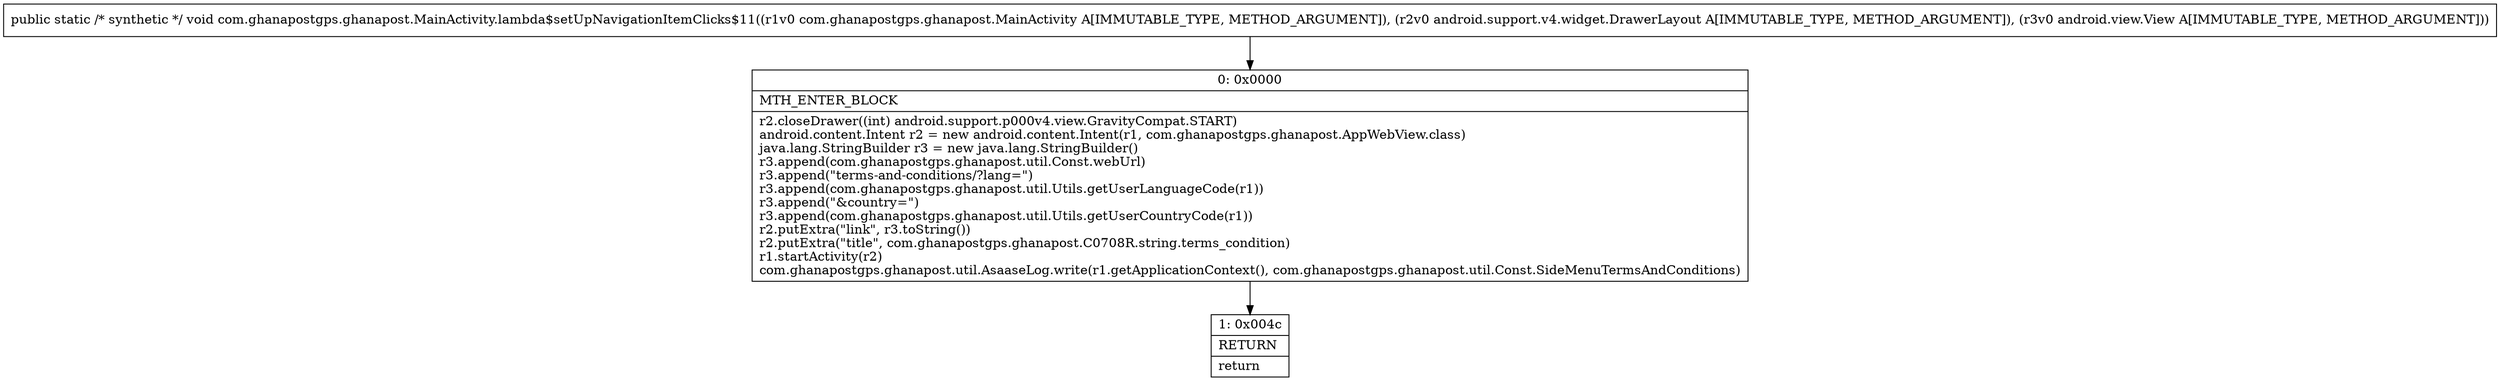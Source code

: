 digraph "CFG forcom.ghanapostgps.ghanapost.MainActivity.lambda$setUpNavigationItemClicks$11(Lcom\/ghanapostgps\/ghanapost\/MainActivity;Landroid\/support\/v4\/widget\/DrawerLayout;Landroid\/view\/View;)V" {
Node_0 [shape=record,label="{0\:\ 0x0000|MTH_ENTER_BLOCK\l|r2.closeDrawer((int) android.support.p000v4.view.GravityCompat.START)\landroid.content.Intent r2 = new android.content.Intent(r1, com.ghanapostgps.ghanapost.AppWebView.class)\ljava.lang.StringBuilder r3 = new java.lang.StringBuilder()\lr3.append(com.ghanapostgps.ghanapost.util.Const.webUrl)\lr3.append(\"terms\-and\-conditions\/?lang=\")\lr3.append(com.ghanapostgps.ghanapost.util.Utils.getUserLanguageCode(r1))\lr3.append(\"&country=\")\lr3.append(com.ghanapostgps.ghanapost.util.Utils.getUserCountryCode(r1))\lr2.putExtra(\"link\", r3.toString())\lr2.putExtra(\"title\", com.ghanapostgps.ghanapost.C0708R.string.terms_condition)\lr1.startActivity(r2)\lcom.ghanapostgps.ghanapost.util.AsaaseLog.write(r1.getApplicationContext(), com.ghanapostgps.ghanapost.util.Const.SideMenuTermsAndConditions)\l}"];
Node_1 [shape=record,label="{1\:\ 0x004c|RETURN\l|return\l}"];
MethodNode[shape=record,label="{public static \/* synthetic *\/ void com.ghanapostgps.ghanapost.MainActivity.lambda$setUpNavigationItemClicks$11((r1v0 com.ghanapostgps.ghanapost.MainActivity A[IMMUTABLE_TYPE, METHOD_ARGUMENT]), (r2v0 android.support.v4.widget.DrawerLayout A[IMMUTABLE_TYPE, METHOD_ARGUMENT]), (r3v0 android.view.View A[IMMUTABLE_TYPE, METHOD_ARGUMENT])) }"];
MethodNode -> Node_0;
Node_0 -> Node_1;
}

